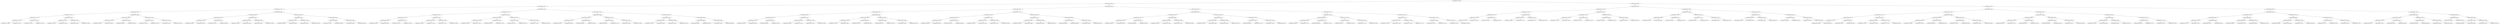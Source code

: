 digraph G{
1512145139 [label="Node{data=[5126, 5126]}"]
1512145139 -> 1607343759
1607343759 [label="Node{data=[4900, 4900]}"]
1607343759 -> 1325839356
1325839356 [label="Node{data=[4696, 4696]}"]
1325839356 -> 1931324305
1931324305 [label="Node{data=[2347, 2347]}"]
1931324305 -> 627936025
627936025 [label="Node{data=[1803, 1803]}"]
627936025 -> 175686493
175686493 [label="Node{data=[1795, 1795]}"]
175686493 -> 1880823997
1880823997 [label="Node{data=[1791, 1791]}"]
1880823997 -> 1849979916
1849979916 [label="Node{data=[1789, 1789]}"]
1849979916 -> 666374046
666374046 [label="Node{data=[1788, 1788]}"]
1849979916 -> 1805013535
1805013535 [label="Node{data=[1790, 1790]}"]
1880823997 -> 1138778400
1138778400 [label="Node{data=[1793, 1793]}"]
1138778400 -> 239704388
239704388 [label="Node{data=[1792, 1792]}"]
1138778400 -> 1776985068
1776985068 [label="Node{data=[1794, 1794]}"]
175686493 -> 817168996
817168996 [label="Node{data=[1799, 1799]}"]
817168996 -> 1880919091
1880919091 [label="Node{data=[1797, 1797]}"]
1880919091 -> 853391565
853391565 [label="Node{data=[1796, 1796]}"]
1880919091 -> 236226745
236226745 [label="Node{data=[1798, 1798]}"]
817168996 -> 371854653
371854653 [label="Node{data=[1801, 1801]}"]
371854653 -> 46364383
46364383 [label="Node{data=[1800, 1800]}"]
371854653 -> 1560788378
1560788378 [label="Node{data=[1802, 1802]}"]
627936025 -> 2013050819
2013050819 [label="Node{data=[2039, 2039]}"]
2013050819 -> 830021604
830021604 [label="Node{data=[1807, 1807]}"]
830021604 -> 672527002
672527002 [label="Node{data=[1805, 1805]}"]
672527002 -> 1209950575
1209950575 [label="Node{data=[1804, 1804]}"]
672527002 -> 1523483904
1523483904 [label="Node{data=[1806, 1806]}"]
830021604 -> 590423938
590423938 [label="Node{data=[1809, 1809]}"]
590423938 -> 616009820
616009820 [label="Node{data=[1808, 1808]}"]
590423938 -> 521767100
521767100 [label="Node{data=[1854, 1854]}"]
2013050819 -> 827451610
827451610 [label="Node{data=[2134, 2134]}"]
827451610 -> 460768325
460768325 [label="Node{data=[2132, 2132]}"]
460768325 -> 56332807
56332807 [label="Node{data=[2131, 2131]}"]
460768325 -> 1356117688
1356117688 [label="Node{data=[2133, 2133]}"]
827451610 -> 1862112064
1862112064 [label="Node{data=[2224, 2224]}"]
1862112064 -> 1132734006
1132734006 [label="Node{data=[2135, 2135]}"]
1862112064 -> 470831083
470831083 [label="Node{data=[2244, 2244]}"]
1931324305 -> 1770281895
1770281895 [label="Node{data=[2368, 2368]}"]
1770281895 -> 1801564740
1801564740 [label="Node{data=[2360, 2360]}"]
1801564740 -> 162962568
162962568 [label="Node{data=[2356, 2356]}"]
162962568 -> 390587714
390587714 [label="Node{data=[2354, 2354]}"]
390587714 -> 1557515630
1557515630 [label="Node{data=[2353, 2353]}"]
390587714 -> 977315618
977315618 [label="Node{data=[2355, 2355]}"]
162962568 -> 128921150
128921150 [label="Node{data=[2358, 2358]}"]
128921150 -> 795518588
795518588 [label="Node{data=[2357, 2357]}"]
128921150 -> 1562812482
1562812482 [label="Node{data=[2359, 2359]}"]
1801564740 -> 1650488691
1650488691 [label="Node{data=[2364, 2364]}"]
1650488691 -> 473983455
473983455 [label="Node{data=[2362, 2362]}"]
473983455 -> 1717794157
1717794157 [label="Node{data=[2361, 2361]}"]
473983455 -> 246410579
246410579 [label="Node{data=[2363, 2363]}"]
1650488691 -> 1871043096
1871043096 [label="Node{data=[2366, 2366]}"]
1871043096 -> 1888766118
1888766118 [label="Node{data=[2365, 2365]}"]
1871043096 -> 220304324
220304324 [label="Node{data=[2367, 2367]}"]
1770281895 -> 2081759814
2081759814 [label="Node{data=[3636, 3636]}"]
2081759814 -> 1023505094
1023505094 [label="Node{data=[2883, 2883]}"]
1023505094 -> 1862454456
1862454456 [label="Node{data=[2370, 2370]}"]
1862454456 -> 1857867055
1857867055 [label="Node{data=[2369, 2369]}"]
1862454456 -> 1005508012
1005508012 [label="Node{data=[2386, 2386]}"]
1023505094 -> 231671637
231671637 [label="Node{data=[2970, 2970]}"]
231671637 -> 1959886168
1959886168 [label="Node{data=[2933, 2933]}"]
231671637 -> 2089550680
2089550680 [label="Node{data=[3602, 3602]}"]
2081759814 -> 830667472
830667472 [label="Node{data=[4664, 4664]}"]
830667472 -> 1149412890
1149412890 [label="Node{data=[4638, 4638]}"]
1149412890 -> 1002846319
1002846319 [label="Node{data=[4051, 4051]}"]
1149412890 -> 659323532
659323532 [label="Node{data=[4648, 4648]}"]
830667472 -> 20857039
20857039 [label="Node{data=[4694, 4694]}"]
20857039 -> 1348310148
1348310148 [label="Node{data=[4693, 4693]}"]
20857039 -> 1523768224
1523768224 [label="Node{data=[4695, 4695]}"]
1325839356 -> 512639596
512639596 [label="Node{data=[4800, 4800]}"]
512639596 -> 1841643850
1841643850 [label="Node{data=[4784, 4784]}"]
1841643850 -> 1367343554
1367343554 [label="Node{data=[4704, 4704]}"]
1367343554 -> 499371913
499371913 [label="Node{data=[4700, 4700]}"]
499371913 -> 1899127679
1899127679 [label="Node{data=[4698, 4698]}"]
1899127679 -> 918201090
918201090 [label="Node{data=[4697, 4697]}"]
1899127679 -> 1743071750
1743071750 [label="Node{data=[4699, 4699]}"]
499371913 -> 1691950836
1691950836 [label="Node{data=[4702, 4702]}"]
1691950836 -> 110276747
110276747 [label="Node{data=[4701, 4701]}"]
1691950836 -> 1699983848
1699983848 [label="Node{data=[4703, 4703]}"]
1367343554 -> 732430942
732430942 [label="Node{data=[4780, 4780]}"]
732430942 -> 128616289
128616289 [label="Node{data=[4763, 4763]}"]
128616289 -> 347040247
347040247 [label="Node{data=[4729, 4729]}"]
128616289 -> 1812682363
1812682363 [label="Node{data=[4779, 4779]}"]
732430942 -> 123339606
123339606 [label="Node{data=[4782, 4782]}"]
123339606 -> 1410866515
1410866515 [label="Node{data=[4781, 4781]}"]
123339606 -> 991377142
991377142 [label="Node{data=[4783, 4783]}"]
1841643850 -> 219744097
219744097 [label="Node{data=[4792, 4792]}"]
219744097 -> 1519314215
1519314215 [label="Node{data=[4788, 4788]}"]
1519314215 -> 1315477920
1315477920 [label="Node{data=[4786, 4786]}"]
1315477920 -> 1279964701
1279964701 [label="Node{data=[4785, 4785]}"]
1315477920 -> 153977594
153977594 [label="Node{data=[4787, 4787]}"]
1519314215 -> 614983973
614983973 [label="Node{data=[4790, 4790]}"]
614983973 -> 772325768
772325768 [label="Node{data=[4789, 4789]}"]
614983973 -> 929787914
929787914 [label="Node{data=[4791, 4791]}"]
219744097 -> 1387535951
1387535951 [label="Node{data=[4796, 4796]}"]
1387535951 -> 1237396477
1237396477 [label="Node{data=[4794, 4794]}"]
1237396477 -> 556640204
556640204 [label="Node{data=[4793, 4793]}"]
1237396477 -> 1303017667
1303017667 [label="Node{data=[4795, 4795]}"]
1387535951 -> 1067336031
1067336031 [label="Node{data=[4798, 4798]}"]
1067336031 -> 2134903698
2134903698 [label="Node{data=[4797, 4797]}"]
1067336031 -> 866107505
866107505 [label="Node{data=[4799, 4799]}"]
512639596 -> 762170017
762170017 [label="Node{data=[4816, 4816]}"]
762170017 -> 1622471402
1622471402 [label="Node{data=[4808, 4808]}"]
1622471402 -> 525822453
525822453 [label="Node{data=[4804, 4804]}"]
525822453 -> 1376173606
1376173606 [label="Node{data=[4802, 4802]}"]
1376173606 -> 301817349
301817349 [label="Node{data=[4801, 4801]}"]
1376173606 -> 1452924274
1452924274 [label="Node{data=[4803, 4803]}"]
525822453 -> 1915031189
1915031189 [label="Node{data=[4806, 4806]}"]
1915031189 -> 355821945
355821945 [label="Node{data=[4805, 4805]}"]
1915031189 -> 1858277548
1858277548 [label="Node{data=[4807, 4807]}"]
1622471402 -> 1982411339
1982411339 [label="Node{data=[4812, 4812]}"]
1982411339 -> 748866493
748866493 [label="Node{data=[4810, 4810]}"]
748866493 -> 308412913
308412913 [label="Node{data=[4809, 4809]}"]
748866493 -> 1691497825
1691497825 [label="Node{data=[4811, 4811]}"]
1982411339 -> 1532426458
1532426458 [label="Node{data=[4814, 4814]}"]
1532426458 -> 1628651310
1628651310 [label="Node{data=[4813, 4813]}"]
1532426458 -> 1669126004
1669126004 [label="Node{data=[4815, 4815]}"]
762170017 -> 376479559
376479559 [label="Node{data=[4892, 4892]}"]
376479559 -> 2056004987
2056004987 [label="Node{data=[4820, 4820]}"]
2056004987 -> 43945803
43945803 [label="Node{data=[4818, 4818]}"]
43945803 -> 131870491
131870491 [label="Node{data=[4817, 4817]}"]
43945803 -> 365167104
365167104 [label="Node{data=[4819, 4819]}"]
2056004987 -> 242764350
242764350 [label="Node{data=[4890, 4890]}"]
242764350 -> 2028628077
2028628077 [label="Node{data=[4821, 4821]}"]
242764350 -> 514335900
514335900 [label="Node{data=[4891, 4891]}"]
376479559 -> 734654795
734654795 [label="Node{data=[4896, 4896]}"]
734654795 -> 1739356086
1739356086 [label="Node{data=[4894, 4894]}"]
1739356086 -> 1286521390
1286521390 [label="Node{data=[4893, 4893]}"]
1739356086 -> 326992867
326992867 [label="Node{data=[4895, 4895]}"]
734654795 -> 2010803054
2010803054 [label="Node{data=[4898, 4898]}"]
2010803054 -> 1934599140
1934599140 [label="Node{data=[4897, 4897]}"]
2010803054 -> 1238016017
1238016017 [label="Node{data=[4899, 4899]}"]
1607343759 -> 911691856
911691856 [label="Node{data=[4993, 4993]}"]
911691856 -> 317906159
317906159 [label="Node{data=[4932, 4932]}"]
317906159 -> 481041878
481041878 [label="Node{data=[4916, 4916]}"]
481041878 -> 8055930
8055930 [label="Node{data=[4908, 4908]}"]
8055930 -> 212072949
212072949 [label="Node{data=[4904, 4904]}"]
212072949 -> 145905962
145905962 [label="Node{data=[4902, 4902]}"]
145905962 -> 1946986311
1946986311 [label="Node{data=[4901, 4901]}"]
145905962 -> 591563904
591563904 [label="Node{data=[4903, 4903]}"]
212072949 -> 817739084
817739084 [label="Node{data=[4906, 4906]}"]
817739084 -> 719114616
719114616 [label="Node{data=[4905, 4905]}"]
817739084 -> 1006333435
1006333435 [label="Node{data=[4907, 4907]}"]
8055930 -> 216715400
216715400 [label="Node{data=[4912, 4912]}"]
216715400 -> 1369441164
1369441164 [label="Node{data=[4910, 4910]}"]
1369441164 -> 498819025
498819025 [label="Node{data=[4909, 4909]}"]
1369441164 -> 2102357288
2102357288 [label="Node{data=[4911, 4911]}"]
216715400 -> 670796953
670796953 [label="Node{data=[4914, 4914]}"]
670796953 -> 1989564297
1989564297 [label="Node{data=[4913, 4913]}"]
670796953 -> 831839069
831839069 [label="Node{data=[4915, 4915]}"]
481041878 -> 926205546
926205546 [label="Node{data=[4924, 4924]}"]
926205546 -> 1280318289
1280318289 [label="Node{data=[4920, 4920]}"]
1280318289 -> 138295117
138295117 [label="Node{data=[4918, 4918]}"]
138295117 -> 526867236
526867236 [label="Node{data=[4917, 4917]}"]
138295117 -> 250730804
250730804 [label="Node{data=[4919, 4919]}"]
1280318289 -> 1110950184
1110950184 [label="Node{data=[4922, 4922]}"]
1110950184 -> 1003098748
1003098748 [label="Node{data=[4921, 4921]}"]
1110950184 -> 517066842
517066842 [label="Node{data=[4923, 4923]}"]
926205546 -> 510231245
510231245 [label="Node{data=[4928, 4928]}"]
510231245 -> 1655389865
1655389865 [label="Node{data=[4926, 4926]}"]
1655389865 -> 161057138
161057138 [label="Node{data=[4925, 4925]}"]
1655389865 -> 433769243
433769243 [label="Node{data=[4927, 4927]}"]
510231245 -> 1274498311
1274498311 [label="Node{data=[4930, 4930]}"]
1274498311 -> 1880259750
1880259750 [label="Node{data=[4929, 4929]}"]
1274498311 -> 897956303
897956303 [label="Node{data=[4931, 4931]}"]
317906159 -> 2051550839
2051550839 [label="Node{data=[4977, 4977]}"]
2051550839 -> 195480396
195480396 [label="Node{data=[4940, 4940]}"]
195480396 -> 1756525010
1756525010 [label="Node{data=[4936, 4936]}"]
1756525010 -> 1893852874
1893852874 [label="Node{data=[4934, 4934]}"]
1893852874 -> 1273058615
1273058615 [label="Node{data=[4933, 4933]}"]
1893852874 -> 1981815724
1981815724 [label="Node{data=[4935, 4935]}"]
1756525010 -> 224909403
224909403 [label="Node{data=[4938, 4938]}"]
224909403 -> 1917823115
1917823115 [label="Node{data=[4937, 4937]}"]
224909403 -> 868614936
868614936 [label="Node{data=[4939, 4939]}"]
195480396 -> 1171100599
1171100599 [label="Node{data=[4973, 4973]}"]
1171100599 -> 1994079829
1994079829 [label="Node{data=[4971, 4971]}"]
1994079829 -> 2044713973
2044713973 [label="Node{data=[4970, 4970]}"]
1994079829 -> 2055395605
2055395605 [label="Node{data=[4972, 4972]}"]
1171100599 -> 1409002969
1409002969 [label="Node{data=[4975, 4975]}"]
1409002969 -> 2096961637
2096961637 [label="Node{data=[4974, 4974]}"]
1409002969 -> 2080007292
2080007292 [label="Node{data=[4976, 4976]}"]
2051550839 -> 400314471
400314471 [label="Node{data=[4985, 4985]}"]
400314471 -> 432513568
432513568 [label="Node{data=[4981, 4981]}"]
432513568 -> 225296205
225296205 [label="Node{data=[4979, 4979]}"]
225296205 -> 622650136
622650136 [label="Node{data=[4978, 4978]}"]
225296205 -> 1354154164
1354154164 [label="Node{data=[4980, 4980]}"]
432513568 -> 1959050784
1959050784 [label="Node{data=[4983, 4983]}"]
1959050784 -> 338944034
338944034 [label="Node{data=[4982, 4982]}"]
1959050784 -> 1450562975
1450562975 [label="Node{data=[4984, 4984]}"]
400314471 -> 807410821
807410821 [label="Node{data=[4989, 4989]}"]
807410821 -> 1640272159
1640272159 [label="Node{data=[4987, 4987]}"]
1640272159 -> 1794985973
1794985973 [label="Node{data=[4986, 4986]}"]
1640272159 -> 308061720
308061720 [label="Node{data=[4988, 4988]}"]
807410821 -> 581453026
581453026 [label="Node{data=[4991, 4991]}"]
581453026 -> 1730246081
1730246081 [label="Node{data=[4990, 4990]}"]
581453026 -> 1738742839
1738742839 [label="Node{data=[4992, 4992]}"]
911691856 -> 280500925
280500925 [label="Node{data=[5094, 5094]}"]
280500925 -> 1893188380
1893188380 [label="Node{data=[5060, 5060]}"]
1893188380 -> 473182138
473182138 [label="Node{data=[5001, 5001]}"]
473182138 -> 1661590191
1661590191 [label="Node{data=[4997, 4997]}"]
1661590191 -> 867457409
867457409 [label="Node{data=[4995, 4995]}"]
867457409 -> 2100671432
2100671432 [label="Node{data=[4994, 4994]}"]
867457409 -> 1078004267
1078004267 [label="Node{data=[4996, 4996]}"]
1661590191 -> 1831894062
1831894062 [label="Node{data=[4999, 4999]}"]
1831894062 -> 2094614616
2094614616 [label="Node{data=[4998, 4998]}"]
1831894062 -> 748822520
748822520 [label="Node{data=[5000, 5000]}"]
473182138 -> 1694124053
1694124053 [label="Node{data=[5056, 5056]}"]
1694124053 -> 172329384
172329384 [label="Node{data=[5003, 5003]}"]
172329384 -> 1013484336
1013484336 [label="Node{data=[5002, 5002]}"]
172329384 -> 8982170
8982170 [label="Node{data=[5051, 5051]}"]
1694124053 -> 906314878
906314878 [label="Node{data=[5058, 5058]}"]
906314878 -> 279679967
279679967 [label="Node{data=[5057, 5057]}"]
906314878 -> 1759685617
1759685617 [label="Node{data=[5059, 5059]}"]
1893188380 -> 550995369
550995369 [label="Node{data=[5068, 5068]}"]
550995369 -> 1013777273
1013777273 [label="Node{data=[5064, 5064]}"]
1013777273 -> 1880382016
1880382016 [label="Node{data=[5062, 5062]}"]
1880382016 -> 232049296
232049296 [label="Node{data=[5061, 5061]}"]
1880382016 -> 288554062
288554062 [label="Node{data=[5063, 5063]}"]
1013777273 -> 1158693850
1158693850 [label="Node{data=[5066, 5066]}"]
1158693850 -> 386193250
386193250 [label="Node{data=[5065, 5065]}"]
1158693850 -> 1009717080
1009717080 [label="Node{data=[5067, 5067]}"]
550995369 -> 981029919
981029919 [label="Node{data=[5072, 5072]}"]
981029919 -> 2108743193
2108743193 [label="Node{data=[5070, 5070]}"]
2108743193 -> 1287563530
1287563530 [label="Node{data=[5069, 5069]}"]
2108743193 -> 145697290
145697290 [label="Node{data=[5071, 5071]}"]
981029919 -> 2013679276
2013679276 [label="Node{data=[5074, 5074]}"]
2013679276 -> 62719907
62719907 [label="Node{data=[5073, 5073]}"]
2013679276 -> 980551719
980551719 [label="Node{data=[5084, 5084]}"]
280500925 -> 1266453017
1266453017 [label="Node{data=[5110, 5110]}"]
1266453017 -> 29740788
29740788 [label="Node{data=[5102, 5102]}"]
29740788 -> 1789809008
1789809008 [label="Node{data=[5098, 5098]}"]
1789809008 -> 1077366578
1077366578 [label="Node{data=[5096, 5096]}"]
1077366578 -> 1865689455
1865689455 [label="Node{data=[5095, 5095]}"]
1077366578 -> 1084880915
1084880915 [label="Node{data=[5097, 5097]}"]
1789809008 -> 1477706919
1477706919 [label="Node{data=[5100, 5100]}"]
1477706919 -> 580947528
580947528 [label="Node{data=[5099, 5099]}"]
1477706919 -> 1813095458
1813095458 [label="Node{data=[5101, 5101]}"]
29740788 -> 1668788435
1668788435 [label="Node{data=[5106, 5106]}"]
1668788435 -> 457089318
457089318 [label="Node{data=[5104, 5104]}"]
457089318 -> 1036693191
1036693191 [label="Node{data=[5103, 5103]}"]
457089318 -> 1553677800
1553677800 [label="Node{data=[5105, 5105]}"]
1668788435 -> 37027712
37027712 [label="Node{data=[5108, 5108]}"]
37027712 -> 1819101553
1819101553 [label="Node{data=[5107, 5107]}"]
37027712 -> 70876845
70876845 [label="Node{data=[5109, 5109]}"]
1266453017 -> 21526463
21526463 [label="Node{data=[5118, 5118]}"]
21526463 -> 614809833
614809833 [label="Node{data=[5114, 5114]}"]
614809833 -> 570794957
570794957 [label="Node{data=[5112, 5112]}"]
570794957 -> 1829137718
1829137718 [label="Node{data=[5111, 5111]}"]
570794957 -> 800135846
800135846 [label="Node{data=[5113, 5113]}"]
614809833 -> 555595185
555595185 [label="Node{data=[5116, 5116]}"]
555595185 -> 780755348
780755348 [label="Node{data=[5115, 5115]}"]
555595185 -> 1891157678
1891157678 [label="Node{data=[5117, 5117]}"]
21526463 -> 1467717173
1467717173 [label="Node{data=[5122, 5122]}"]
1467717173 -> 453448022
453448022 [label="Node{data=[5120, 5120]}"]
453448022 -> 2120697443
2120697443 [label="Node{data=[5119, 5119]}"]
453448022 -> 1222406839
1222406839 [label="Node{data=[5121, 5121]}"]
1467717173 -> 1134399399
1134399399 [label="Node{data=[5124, 5124]}"]
1134399399 -> 1622391587
1622391587 [label="Node{data=[5123, 5123]}"]
1134399399 -> 614710536
614710536 [label="Node{data=[5125, 5125]}"]
1512145139 -> 255933153
255933153 [label="Node{data=[5539, 5539]}"]
255933153 -> 546208793
546208793 [label="Node{data=[5486, 5486]}"]
546208793 -> 1561960840
1561960840 [label="Node{data=[5418, 5418]}"]
1561960840 -> 1684741342
1684741342 [label="Node{data=[5134, 5134]}"]
1684741342 -> 1652274304
1652274304 [label="Node{data=[5130, 5130]}"]
1652274304 -> 835088994
835088994 [label="Node{data=[5128, 5128]}"]
835088994 -> 558071859
558071859 [label="Node{data=[5127, 5127]}"]
835088994 -> 502461737
502461737 [label="Node{data=[5129, 5129]}"]
1652274304 -> 571641251
571641251 [label="Node{data=[5132, 5132]}"]
571641251 -> 541437665
541437665 [label="Node{data=[5131, 5131]}"]
571641251 -> 498786498
498786498 [label="Node{data=[5133, 5133]}"]
1684741342 -> 401278433
401278433 [label="Node{data=[5138, 5138]}"]
401278433 -> 564325674
564325674 [label="Node{data=[5136, 5136]}"]
564325674 -> 740130137
740130137 [label="Node{data=[5135, 5135]}"]
564325674 -> 1718297832
1718297832 [label="Node{data=[5137, 5137]}"]
401278433 -> 702603721
702603721 [label="Node{data=[5159, 5159]}"]
702603721 -> 522031714
522031714 [label="Node{data=[5139, 5139]}"]
702603721 -> 1487786861
1487786861 [label="Node{data=[5345, 5345]}"]
1561960840 -> 1742663924
1742663924 [label="Node{data=[5478, 5478]}"]
1742663924 -> 1226750831
1226750831 [label="Node{data=[5474, 5474]}"]
1226750831 -> 979615404
979615404 [label="Node{data=[5472, 5472]}"]
979615404 -> 207823926
207823926 [label="Node{data=[5471, 5471]}"]
979615404 -> 480918558
480918558 [label="Node{data=[5473, 5473]}"]
1226750831 -> 550713639
550713639 [label="Node{data=[5476, 5476]}"]
550713639 -> 132277583
132277583 [label="Node{data=[5475, 5475]}"]
550713639 -> 305509137
305509137 [label="Node{data=[5477, 5477]}"]
1742663924 -> 1597122437
1597122437 [label="Node{data=[5482, 5482]}"]
1597122437 -> 1712400197
1712400197 [label="Node{data=[5480, 5480]}"]
1712400197 -> 1926098645
1926098645 [label="Node{data=[5479, 5479]}"]
1712400197 -> 1298097830
1298097830 [label="Node{data=[5481, 5481]}"]
1597122437 -> 52395655
52395655 [label="Node{data=[5484, 5484]}"]
52395655 -> 1817922222
1817922222 [label="Node{data=[5483, 5483]}"]
52395655 -> 1904061110
1904061110 [label="Node{data=[5485, 5485]}"]
546208793 -> 1193384041
1193384041 [label="Node{data=[5523, 5523]}"]
1193384041 -> 1068645708
1068645708 [label="Node{data=[5515, 5515]}"]
1068645708 -> 160042542
160042542 [label="Node{data=[5511, 5511]}"]
160042542 -> 356400563
356400563 [label="Node{data=[5488, 5488]}"]
356400563 -> 1586961837
1586961837 [label="Node{data=[5487, 5487]}"]
356400563 -> 1885406062
1885406062 [label="Node{data=[5489, 5489]}"]
160042542 -> 700680242
700680242 [label="Node{data=[5513, 5513]}"]
700680242 -> 1299512092
1299512092 [label="Node{data=[5512, 5512]}"]
700680242 -> 728300906
728300906 [label="Node{data=[5514, 5514]}"]
1068645708 -> 1399517466
1399517466 [label="Node{data=[5519, 5519]}"]
1399517466 -> 1725784413
1725784413 [label="Node{data=[5517, 5517]}"]
1725784413 -> 211540609
211540609 [label="Node{data=[5516, 5516]}"]
1725784413 -> 1618273749
1618273749 [label="Node{data=[5518, 5518]}"]
1399517466 -> 1687304928
1687304928 [label="Node{data=[5521, 5521]}"]
1687304928 -> 1774745766
1774745766 [label="Node{data=[5520, 5520]}"]
1687304928 -> 1003874508
1003874508 [label="Node{data=[5522, 5522]}"]
1193384041 -> 2093545518
2093545518 [label="Node{data=[5531, 5531]}"]
2093545518 -> 167282797
167282797 [label="Node{data=[5527, 5527]}"]
167282797 -> 601869500
601869500 [label="Node{data=[5525, 5525]}"]
601869500 -> 936956803
936956803 [label="Node{data=[5524, 5524]}"]
601869500 -> 216679646
216679646 [label="Node{data=[5526, 5526]}"]
167282797 -> 1100746446
1100746446 [label="Node{data=[5529, 5529]}"]
1100746446 -> 486248557
486248557 [label="Node{data=[5528, 5528]}"]
1100746446 -> 1842220218
1842220218 [label="Node{data=[5530, 5530]}"]
2093545518 -> 870082921
870082921 [label="Node{data=[5535, 5535]}"]
870082921 -> 311950242
311950242 [label="Node{data=[5533, 5533]}"]
311950242 -> 1387227493
1387227493 [label="Node{data=[5532, 5532]}"]
311950242 -> 1335428182
1335428182 [label="Node{data=[5534, 5534]}"]
870082921 -> 534690797
534690797 [label="Node{data=[5537, 5537]}"]
534690797 -> 850987359
850987359 [label="Node{data=[5536, 5536]}"]
534690797 -> 469023276
469023276 [label="Node{data=[5538, 5538]}"]
255933153 -> 482916016
482916016 [label="Node{data=[9276, 9276]}"]
482916016 -> 1990424343
1990424343 [label="Node{data=[9244, 9244]}"]
1990424343 -> 204106605
204106605 [label="Node{data=[8724, 8724]}"]
204106605 -> 850494750
850494750 [label="Node{data=[5701, 5701]}"]
850494750 -> 1796589774
1796589774 [label="Node{data=[5543, 5543]}"]
1796589774 -> 115540340
115540340 [label="Node{data=[5541, 5541]}"]
115540340 -> 1498248134
1498248134 [label="Node{data=[5540, 5540]}"]
115540340 -> 1735033988
1735033988 [label="Node{data=[5542, 5542]}"]
1796589774 -> 578577183
578577183 [label="Node{data=[5568, 5568]}"]
578577183 -> 1015688837
1015688837 [label="Node{data=[5544, 5544]}"]
578577183 -> 250329489
250329489 [label="Node{data=[5645, 5645]}"]
850494750 -> 1033257580
1033257580 [label="Node{data=[7509, 7509]}"]
1033257580 -> 2083760730
2083760730 [label="Node{data=[6234, 6234]}"]
2083760730 -> 295722335
295722335 [label="Node{data=[5724, 5724]}"]
2083760730 -> 1112820171
1112820171 [label="Node{data=[7489, 7489]}"]
1033257580 -> 1306457807
1306457807 [label="Node{data=[7916, 7916]}"]
1306457807 -> 744420436
744420436 [label="Node{data=[7611, 7611]}"]
1306457807 -> 1057431077
1057431077 [label="Node{data=[8223, 8223]}"]
204106605 -> 1602032159
1602032159 [label="Node{data=[9236, 9236]}"]
1602032159 -> 1697644465
1697644465 [label="Node{data=[9232, 9232]}"]
1697644465 -> 1040734996
1040734996 [label="Node{data=[9230, 9230]}"]
1040734996 -> 972655814
972655814 [label="Node{data=[9229, 9229]}"]
1040734996 -> 245603340
245603340 [label="Node{data=[9231, 9231]}"]
1697644465 -> 342571038
342571038 [label="Node{data=[9234, 9234]}"]
342571038 -> 1749487996
1749487996 [label="Node{data=[9233, 9233]}"]
342571038 -> 497889038
497889038 [label="Node{data=[9235, 9235]}"]
1602032159 -> 268206923
268206923 [label="Node{data=[9240, 9240]}"]
268206923 -> 1109061986
1109061986 [label="Node{data=[9238, 9238]}"]
1109061986 -> 302437548
302437548 [label="Node{data=[9237, 9237]}"]
1109061986 -> 1713855677
1713855677 [label="Node{data=[9239, 9239]}"]
268206923 -> 229277161
229277161 [label="Node{data=[9242, 9242]}"]
229277161 -> 405675231
405675231 [label="Node{data=[9241, 9241]}"]
229277161 -> 1017714882
1017714882 [label="Node{data=[9243, 9243]}"]
1990424343 -> 1622636894
1622636894 [label="Node{data=[9260, 9260]}"]
1622636894 -> 1043072404
1043072404 [label="Node{data=[9252, 9252]}"]
1043072404 -> 1443642986
1443642986 [label="Node{data=[9248, 9248]}"]
1443642986 -> 580342625
580342625 [label="Node{data=[9246, 9246]}"]
580342625 -> 2033300452
2033300452 [label="Node{data=[9245, 9245]}"]
580342625 -> 669981171
669981171 [label="Node{data=[9247, 9247]}"]
1443642986 -> 271031306
271031306 [label="Node{data=[9250, 9250]}"]
271031306 -> 137615668
137615668 [label="Node{data=[9249, 9249]}"]
271031306 -> 2087318853
2087318853 [label="Node{data=[9251, 9251]}"]
1043072404 -> 597056442
597056442 [label="Node{data=[9256, 9256]}"]
597056442 -> 268256270
268256270 [label="Node{data=[9254, 9254]}"]
268256270 -> 420595388
420595388 [label="Node{data=[9253, 9253]}"]
268256270 -> 719444742
719444742 [label="Node{data=[9255, 9255]}"]
597056442 -> 1002118763
1002118763 [label="Node{data=[9258, 9258]}"]
1002118763 -> 1585704998
1585704998 [label="Node{data=[9257, 9257]}"]
1002118763 -> 1227942252
1227942252 [label="Node{data=[9259, 9259]}"]
1622636894 -> 1831678631
1831678631 [label="Node{data=[9268, 9268]}"]
1831678631 -> 243675439
243675439 [label="Node{data=[9264, 9264]}"]
243675439 -> 1329979929
1329979929 [label="Node{data=[9262, 9262]}"]
1329979929 -> 32512276
32512276 [label="Node{data=[9261, 9261]}"]
1329979929 -> 88914823
88914823 [label="Node{data=[9263, 9263]}"]
243675439 -> 989654344
989654344 [label="Node{data=[9266, 9266]}"]
989654344 -> 1523160356
1523160356 [label="Node{data=[9265, 9265]}"]
989654344 -> 1542463440
1542463440 [label="Node{data=[9267, 9267]}"]
1831678631 -> 998246314
998246314 [label="Node{data=[9272, 9272]}"]
998246314 -> 1724590911
1724590911 [label="Node{data=[9270, 9270]}"]
1724590911 -> 1891496567
1891496567 [label="Node{data=[9269, 9269]}"]
1724590911 -> 728263983
728263983 [label="Node{data=[9271, 9271]}"]
998246314 -> 275681983
275681983 [label="Node{data=[9274, 9274]}"]
275681983 -> 801362270
801362270 [label="Node{data=[9273, 9273]}"]
275681983 -> 812822683
812822683 [label="Node{data=[9275, 9275]}"]
482916016 -> 1486598831
1486598831 [label="Node{data=[9318, 9318]}"]
1486598831 -> 1006905449
1006905449 [label="Node{data=[9292, 9292]}"]
1006905449 -> 226248598
226248598 [label="Node{data=[9284, 9284]}"]
226248598 -> 682612938
682612938 [label="Node{data=[9280, 9280]}"]
682612938 -> 757340602
757340602 [label="Node{data=[9278, 9278]}"]
757340602 -> 813574935
813574935 [label="Node{data=[9277, 9277]}"]
757340602 -> 1607567993
1607567993 [label="Node{data=[9279, 9279]}"]
682612938 -> 166617281
166617281 [label="Node{data=[9282, 9282]}"]
166617281 -> 76169615
76169615 [label="Node{data=[9281, 9281]}"]
166617281 -> 1173218458
1173218458 [label="Node{data=[9283, 9283]}"]
226248598 -> 381434908
381434908 [label="Node{data=[9288, 9288]}"]
381434908 -> 1815002722
1815002722 [label="Node{data=[9286, 9286]}"]
1815002722 -> 981339217
981339217 [label="Node{data=[9285, 9285]}"]
1815002722 -> 270395056
270395056 [label="Node{data=[9287, 9287]}"]
381434908 -> 1740006515
1740006515 [label="Node{data=[9290, 9290]}"]
1740006515 -> 2121403209
2121403209 [label="Node{data=[9289, 9289]}"]
1740006515 -> 874810450
874810450 [label="Node{data=[9291, 9291]}"]
1006905449 -> 1274270720
1274270720 [label="Node{data=[9310, 9310]}"]
1274270720 -> 523416817
523416817 [label="Node{data=[9296, 9296]}"]
523416817 -> 1903483933
1903483933 [label="Node{data=[9294, 9294]}"]
1903483933 -> 1638041725
1638041725 [label="Node{data=[9293, 9293]}"]
1903483933 -> 874779549
874779549 [label="Node{data=[9295, 9295]}"]
523416817 -> 1044102356
1044102356 [label="Node{data=[9308, 9308]}"]
1044102356 -> 1769474874
1769474874 [label="Node{data=[9297, 9297]}"]
1044102356 -> 476874504
476874504 [label="Node{data=[9309, 9309]}"]
1274270720 -> 146855907
146855907 [label="Node{data=[9314, 9314]}"]
146855907 -> 1803421491
1803421491 [label="Node{data=[9312, 9312]}"]
1803421491 -> 1123475645
1123475645 [label="Node{data=[9311, 9311]}"]
1803421491 -> 979008300
979008300 [label="Node{data=[9313, 9313]}"]
146855907 -> 883678283
883678283 [label="Node{data=[9316, 9316]}"]
883678283 -> 804717170
804717170 [label="Node{data=[9315, 9315]}"]
883678283 -> 1525808185
1525808185 [label="Node{data=[9317, 9317]}"]
1486598831 -> 857440080
857440080 [label="Node{data=[9341, 9341]}"]
857440080 -> 1496884476
1496884476 [label="Node{data=[9333, 9333]}"]
1496884476 -> 1313589563
1313589563 [label="Node{data=[9322, 9322]}"]
1313589563 -> 453960959
453960959 [label="Node{data=[9320, 9320]}"]
453960959 -> 1938290993
1938290993 [label="Node{data=[9319, 9319]}"]
453960959 -> 1870966009
1870966009 [label="Node{data=[9321, 9321]}"]
1313589563 -> 2140582435
2140582435 [label="Node{data=[9324, 9324]}"]
2140582435 -> 332630066
332630066 [label="Node{data=[9323, 9323]}"]
2140582435 -> 1607578888
1607578888 [label="Node{data=[9332, 9332]}"]
1496884476 -> 360200559
360200559 [label="Node{data=[9337, 9337]}"]
360200559 -> 1605736009
1605736009 [label="Node{data=[9335, 9335]}"]
1605736009 -> 1353189269
1353189269 [label="Node{data=[9334, 9334]}"]
1605736009 -> 33784189
33784189 [label="Node{data=[9336, 9336]}"]
360200559 -> 1449419539
1449419539 [label="Node{data=[9339, 9339]}"]
1449419539 -> 621850696
621850696 [label="Node{data=[9338, 9338]}"]
1449419539 -> 898928592
898928592 [label="Node{data=[9340, 9340]}"]
857440080 -> 721610870
721610870 [label="Node{data=[9345, 9345]}"]
721610870 -> 1577810686
1577810686 [label="Node{data=[9343, 9343]}"]
1577810686 -> 2117665671
2117665671 [label="Node{data=[9342, 9342]}"]
1577810686 -> 1866656159
1866656159 [label="Node{data=[9344, 9344]}"]
721610870 -> 1405087065
1405087065 [label="Node{data=[9392, 9392]}"]
1405087065 -> 1457959258
1457959258 [label="Node{data=[9347, 9347]}"]
1457959258 -> 1618326842
1618326842 [label="Node{data=[9346, 9346]}"]
1457959258 -> 411281082
411281082 [label="Node{data=[9348, 9348]}"]
1405087065 -> 888817110
888817110 [label="Node{data=[9418, 9418]}"]
888817110 -> 1467305586
1467305586 [label="Node{data=[9410, 9410]}"]
888817110 -> 442822083
442822083 [label="Node{data=[9447, 9447]}"]
}